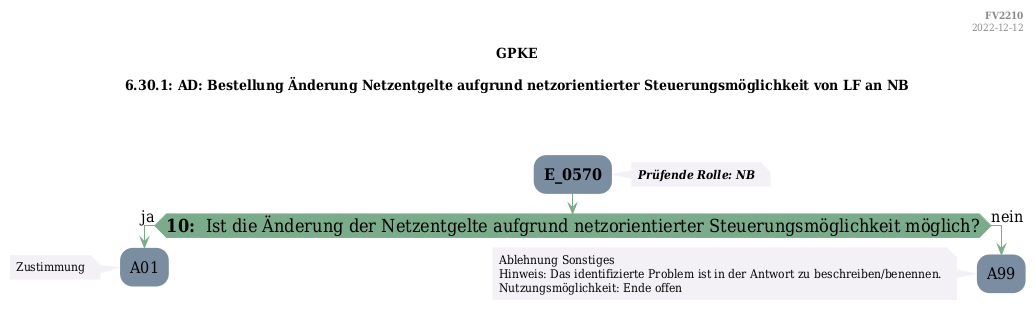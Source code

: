 @startuml
skinparam Shadowing false
skinparam NoteBorderColor #f3f1f6
skinparam NoteBackgroundColor #f3f1f6
skinparam NoteFontSize 12
skinparam ActivityBorderColor none
skinparam ActivityBackgroundColor #7a8da1
skinparam ActivityFontSize 16
skinparam ArrowColor #7aab8a
skinparam ArrowFontSize 16
skinparam ActivityDiamondBackgroundColor #7aab8a
skinparam ActivityDiamondBorderColor #7aab8a
skinparam ActivityDiamondFontSize 18
skinparam defaultFontName DejaVu Serif Condensed
skinparam ActivityEndColor #669580

header
<b>FV2210
2022-12-12
endheader

title
GPKE

6.30.1: AD: Bestellung Änderung Netzentgelte aufgrund netzorientierter Steuerungsmöglichkeit von LF an NB



end title
:<b>E_0570</b>;
note right
<b><i>Prüfende Rolle: NB
end note

if (<b>10: </b> Ist die Änderung der Netzentgelte aufgrund netzorientierter Steuerungsmöglichkeit möglich?) then (ja)
    :A01;
    note left
        Zustimmung
    endnote
    kill;
else (nein)
    :A99;
    note left
        Ablehnung Sonstiges 
        Hinweis: Das identifizierte Problem ist in der Antwort zu beschreiben/benennen.
        Nutzungsmöglichkeit: Ende offen
    endnote
    kill;
endif

@enduml
